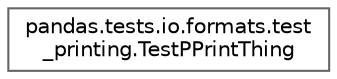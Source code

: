digraph "Graphical Class Hierarchy"
{
 // LATEX_PDF_SIZE
  bgcolor="transparent";
  edge [fontname=Helvetica,fontsize=10,labelfontname=Helvetica,labelfontsize=10];
  node [fontname=Helvetica,fontsize=10,shape=box,height=0.2,width=0.4];
  rankdir="LR";
  Node0 [id="Node000000",label="pandas.tests.io.formats.test\l_printing.TestPPrintThing",height=0.2,width=0.4,color="grey40", fillcolor="white", style="filled",URL="$df/d38/classpandas_1_1tests_1_1io_1_1formats_1_1test__printing_1_1TestPPrintThing.html",tooltip=" "];
}

